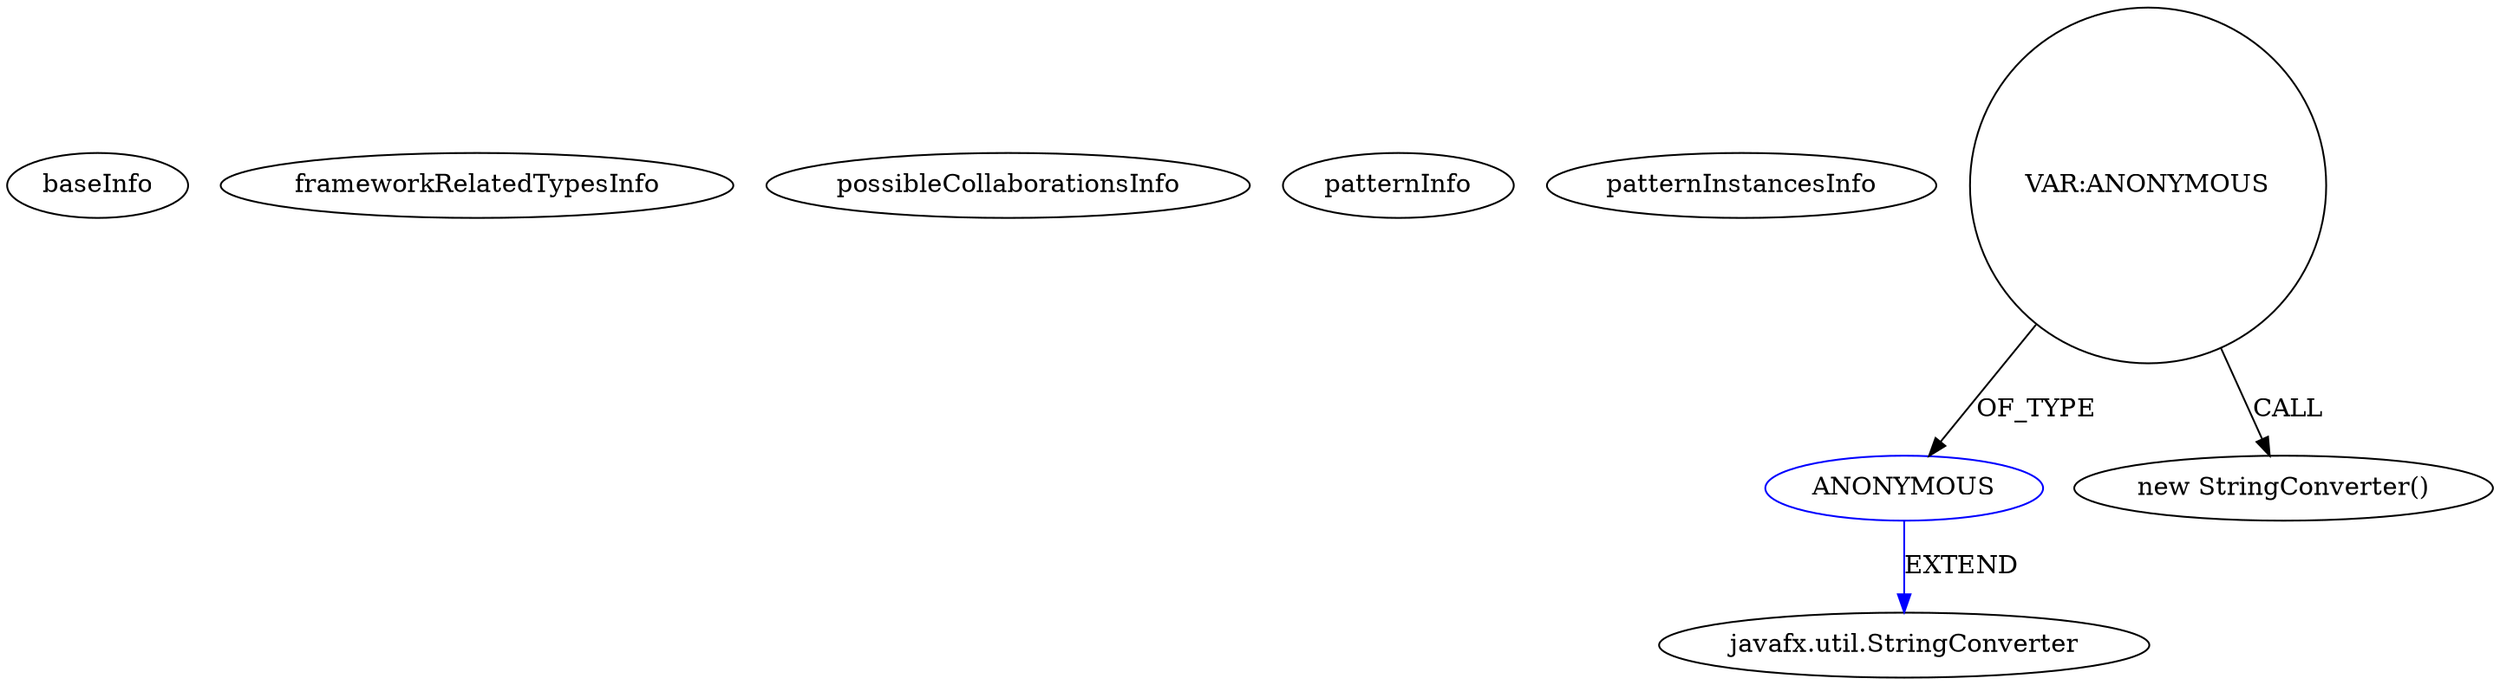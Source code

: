 digraph {
baseInfo[graphId=2259,category="pattern",isAnonymous=false,possibleRelation=false]
frameworkRelatedTypesInfo[]
possibleCollaborationsInfo[]
patternInfo[frequency=2.0,patternRootClient=null]
patternInstancesInfo[0="AndreasLehmann-SecureNote~/AndreasLehmann-SecureNote/SecureNote-master/src/javafxapplication1/presentation/NoteTitleCellFactory.java~NoteTitleCellFactory~147",1="josesoler7-agendavital~/josesoler7-agendavital/agendavital-master/src/agendavital/vista/FXMLPrincipalController.java~FXMLPrincipalController~3387"]
12[label="javafx.util.StringConverter",vertexType="FRAMEWORK_CLASS_TYPE",isFrameworkType=false]
11[label="ANONYMOUS",vertexType="REFERENCE_ANONYMOUS_DECLARATION",isFrameworkType=false,color=blue]
10[label="VAR:ANONYMOUS",vertexType="VARIABLE_EXPRESION",isFrameworkType=false,shape=circle]
9[label="new StringConverter()",vertexType="CONSTRUCTOR_CALL",isFrameworkType=false]
11->12[label="EXTEND",color=blue]
10->11[label="OF_TYPE"]
10->9[label="CALL"]
}
